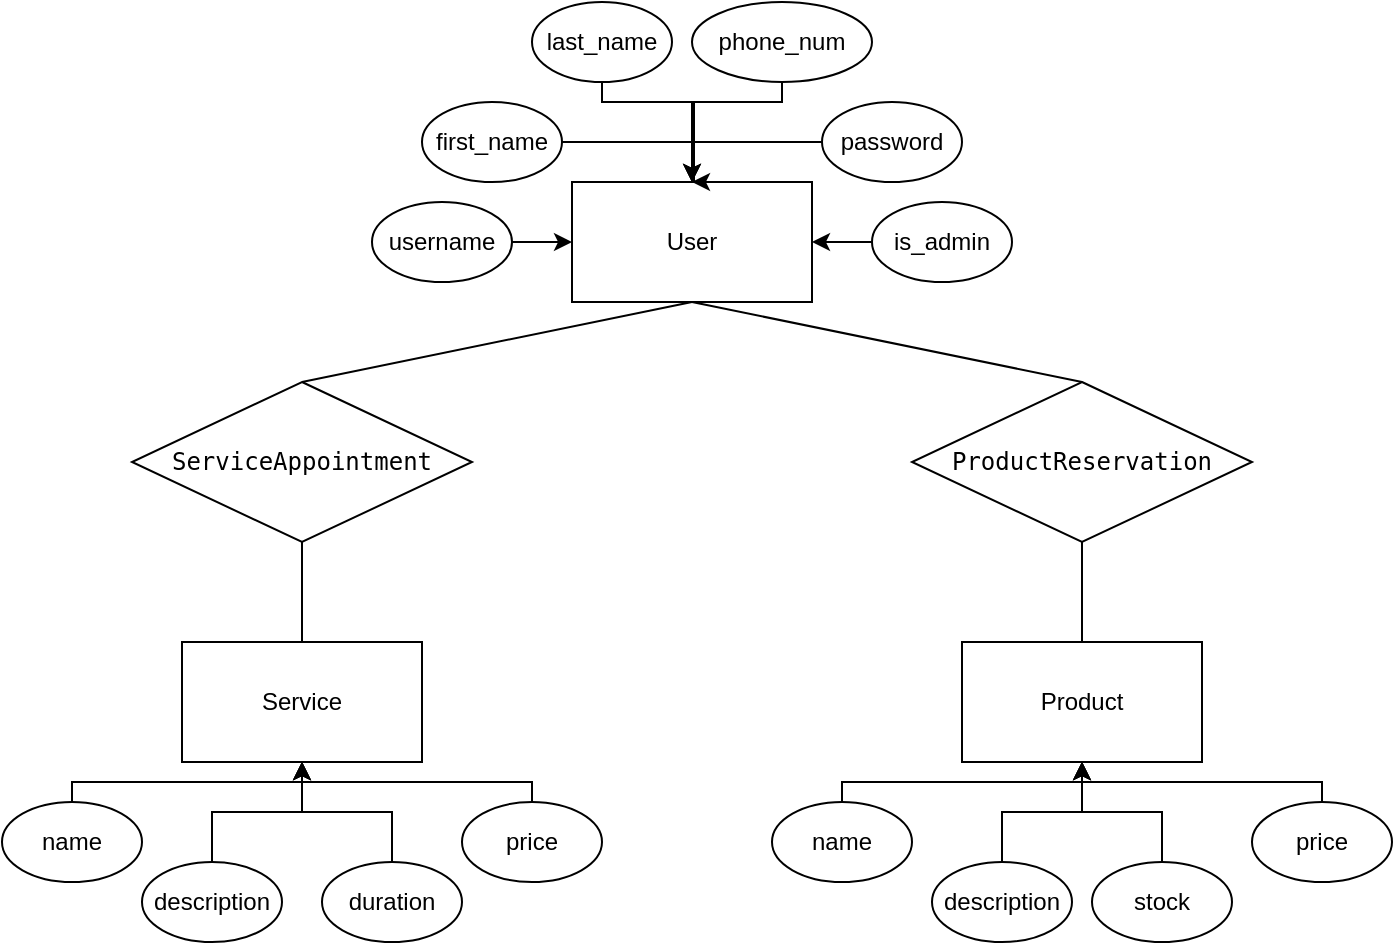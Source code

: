 <mxfile version="23.1.8" type="device">
  <diagram name="Page-1" id="r9-HM__5Ni34Kxt1TRO8">
    <mxGraphModel dx="1434" dy="790" grid="1" gridSize="10" guides="1" tooltips="1" connect="1" arrows="1" fold="1" page="1" pageScale="1" pageWidth="850" pageHeight="1100" math="0" shadow="0">
      <root>
        <mxCell id="0" />
        <mxCell id="1" parent="0" />
        <mxCell id="ZzPBkyYBF32qiiQPyrv0-1" value="User" style="rounded=0;whiteSpace=wrap;html=1;" vertex="1" parent="1">
          <mxGeometry x="655" y="690" width="120" height="60" as="geometry" />
        </mxCell>
        <mxCell id="ZzPBkyYBF32qiiQPyrv0-2" value="Service" style="rounded=0;whiteSpace=wrap;html=1;" vertex="1" parent="1">
          <mxGeometry x="460" y="920" width="120" height="60" as="geometry" />
        </mxCell>
        <mxCell id="ZzPBkyYBF32qiiQPyrv0-3" value="Product" style="rounded=0;whiteSpace=wrap;html=1;" vertex="1" parent="1">
          <mxGeometry x="850" y="920" width="120" height="60" as="geometry" />
        </mxCell>
        <mxCell id="ZzPBkyYBF32qiiQPyrv0-4" style="edgeStyle=orthogonalEdgeStyle;rounded=0;orthogonalLoop=1;jettySize=auto;html=1;entryX=0;entryY=0.5;entryDx=0;entryDy=0;" edge="1" parent="1" source="ZzPBkyYBF32qiiQPyrv0-5" target="ZzPBkyYBF32qiiQPyrv0-1">
          <mxGeometry relative="1" as="geometry" />
        </mxCell>
        <mxCell id="ZzPBkyYBF32qiiQPyrv0-5" value="username" style="ellipse;whiteSpace=wrap;html=1;" vertex="1" parent="1">
          <mxGeometry x="555" y="700" width="70" height="40" as="geometry" />
        </mxCell>
        <mxCell id="ZzPBkyYBF32qiiQPyrv0-6" style="edgeStyle=orthogonalEdgeStyle;rounded=0;orthogonalLoop=1;jettySize=auto;html=1;entryX=0.5;entryY=0;entryDx=0;entryDy=0;" edge="1" parent="1" source="ZzPBkyYBF32qiiQPyrv0-7" target="ZzPBkyYBF32qiiQPyrv0-1">
          <mxGeometry relative="1" as="geometry" />
        </mxCell>
        <mxCell id="ZzPBkyYBF32qiiQPyrv0-7" value="first_name" style="ellipse;whiteSpace=wrap;html=1;" vertex="1" parent="1">
          <mxGeometry x="580" y="650" width="70" height="40" as="geometry" />
        </mxCell>
        <mxCell id="ZzPBkyYBF32qiiQPyrv0-8" style="edgeStyle=orthogonalEdgeStyle;rounded=0;orthogonalLoop=1;jettySize=auto;html=1;entryX=0.5;entryY=0;entryDx=0;entryDy=0;" edge="1" parent="1" source="ZzPBkyYBF32qiiQPyrv0-9" target="ZzPBkyYBF32qiiQPyrv0-1">
          <mxGeometry relative="1" as="geometry">
            <Array as="points">
              <mxPoint x="670" y="650" />
              <mxPoint x="715" y="650" />
            </Array>
          </mxGeometry>
        </mxCell>
        <mxCell id="ZzPBkyYBF32qiiQPyrv0-9" value="last_name" style="ellipse;whiteSpace=wrap;html=1;" vertex="1" parent="1">
          <mxGeometry x="635" y="600" width="70" height="40" as="geometry" />
        </mxCell>
        <mxCell id="ZzPBkyYBF32qiiQPyrv0-10" style="edgeStyle=orthogonalEdgeStyle;rounded=0;orthogonalLoop=1;jettySize=auto;html=1;" edge="1" parent="1" source="ZzPBkyYBF32qiiQPyrv0-11">
          <mxGeometry relative="1" as="geometry">
            <mxPoint x="715" y="690" as="targetPoint" />
            <Array as="points">
              <mxPoint x="760" y="650" />
              <mxPoint x="716" y="650" />
              <mxPoint x="716" y="690" />
            </Array>
          </mxGeometry>
        </mxCell>
        <mxCell id="ZzPBkyYBF32qiiQPyrv0-11" value="phone_num" style="ellipse;whiteSpace=wrap;html=1;" vertex="1" parent="1">
          <mxGeometry x="715" y="600" width="90" height="40" as="geometry" />
        </mxCell>
        <mxCell id="ZzPBkyYBF32qiiQPyrv0-12" style="edgeStyle=orthogonalEdgeStyle;rounded=0;orthogonalLoop=1;jettySize=auto;html=1;" edge="1" parent="1" source="ZzPBkyYBF32qiiQPyrv0-13">
          <mxGeometry relative="1" as="geometry">
            <mxPoint x="715" y="690" as="targetPoint" />
            <Array as="points">
              <mxPoint x="715" y="670" />
            </Array>
          </mxGeometry>
        </mxCell>
        <mxCell id="ZzPBkyYBF32qiiQPyrv0-13" value="password" style="ellipse;whiteSpace=wrap;html=1;" vertex="1" parent="1">
          <mxGeometry x="780" y="650" width="70" height="40" as="geometry" />
        </mxCell>
        <mxCell id="ZzPBkyYBF32qiiQPyrv0-14" style="edgeStyle=orthogonalEdgeStyle;rounded=0;orthogonalLoop=1;jettySize=auto;html=1;entryX=1;entryY=0.5;entryDx=0;entryDy=0;" edge="1" parent="1" source="ZzPBkyYBF32qiiQPyrv0-15" target="ZzPBkyYBF32qiiQPyrv0-1">
          <mxGeometry relative="1" as="geometry" />
        </mxCell>
        <mxCell id="ZzPBkyYBF32qiiQPyrv0-15" value="is_admin" style="ellipse;whiteSpace=wrap;html=1;" vertex="1" parent="1">
          <mxGeometry x="805" y="700" width="70" height="40" as="geometry" />
        </mxCell>
        <mxCell id="ZzPBkyYBF32qiiQPyrv0-16" style="edgeStyle=orthogonalEdgeStyle;rounded=0;orthogonalLoop=1;jettySize=auto;html=1;entryX=0.5;entryY=1;entryDx=0;entryDy=0;" edge="1" parent="1" source="ZzPBkyYBF32qiiQPyrv0-17" target="ZzPBkyYBF32qiiQPyrv0-2">
          <mxGeometry relative="1" as="geometry">
            <Array as="points">
              <mxPoint x="520" y="990" />
            </Array>
          </mxGeometry>
        </mxCell>
        <mxCell id="ZzPBkyYBF32qiiQPyrv0-17" value="name" style="ellipse;whiteSpace=wrap;html=1;" vertex="1" parent="1">
          <mxGeometry x="370" y="1000" width="70" height="40" as="geometry" />
        </mxCell>
        <mxCell id="ZzPBkyYBF32qiiQPyrv0-18" style="edgeStyle=orthogonalEdgeStyle;rounded=0;orthogonalLoop=1;jettySize=auto;html=1;entryX=0.5;entryY=1;entryDx=0;entryDy=0;" edge="1" parent="1" source="ZzPBkyYBF32qiiQPyrv0-19" target="ZzPBkyYBF32qiiQPyrv0-2">
          <mxGeometry relative="1" as="geometry" />
        </mxCell>
        <mxCell id="ZzPBkyYBF32qiiQPyrv0-19" value="description" style="ellipse;whiteSpace=wrap;html=1;" vertex="1" parent="1">
          <mxGeometry x="440" y="1030" width="70" height="40" as="geometry" />
        </mxCell>
        <mxCell id="ZzPBkyYBF32qiiQPyrv0-20" style="edgeStyle=orthogonalEdgeStyle;rounded=0;orthogonalLoop=1;jettySize=auto;html=1;entryX=0.5;entryY=1;entryDx=0;entryDy=0;" edge="1" parent="1" source="ZzPBkyYBF32qiiQPyrv0-21" target="ZzPBkyYBF32qiiQPyrv0-2">
          <mxGeometry relative="1" as="geometry" />
        </mxCell>
        <mxCell id="ZzPBkyYBF32qiiQPyrv0-21" value="duration" style="ellipse;whiteSpace=wrap;html=1;" vertex="1" parent="1">
          <mxGeometry x="530" y="1030" width="70" height="40" as="geometry" />
        </mxCell>
        <mxCell id="ZzPBkyYBF32qiiQPyrv0-22" style="edgeStyle=orthogonalEdgeStyle;rounded=0;orthogonalLoop=1;jettySize=auto;html=1;entryX=0.5;entryY=1;entryDx=0;entryDy=0;" edge="1" parent="1" source="ZzPBkyYBF32qiiQPyrv0-23" target="ZzPBkyYBF32qiiQPyrv0-3">
          <mxGeometry relative="1" as="geometry">
            <Array as="points">
              <mxPoint x="1030" y="990" />
              <mxPoint x="910" y="990" />
            </Array>
          </mxGeometry>
        </mxCell>
        <mxCell id="ZzPBkyYBF32qiiQPyrv0-23" value="price&lt;br&gt;" style="ellipse;whiteSpace=wrap;html=1;" vertex="1" parent="1">
          <mxGeometry x="995" y="1000" width="70" height="40" as="geometry" />
        </mxCell>
        <mxCell id="ZzPBkyYBF32qiiQPyrv0-24" style="edgeStyle=orthogonalEdgeStyle;rounded=0;orthogonalLoop=1;jettySize=auto;html=1;entryX=0.5;entryY=1;entryDx=0;entryDy=0;" edge="1" parent="1" source="ZzPBkyYBF32qiiQPyrv0-25" target="ZzPBkyYBF32qiiQPyrv0-3">
          <mxGeometry relative="1" as="geometry">
            <Array as="points">
              <mxPoint x="790" y="990" />
              <mxPoint x="910" y="990" />
            </Array>
          </mxGeometry>
        </mxCell>
        <mxCell id="ZzPBkyYBF32qiiQPyrv0-25" value="name" style="ellipse;whiteSpace=wrap;html=1;" vertex="1" parent="1">
          <mxGeometry x="755" y="1000" width="70" height="40" as="geometry" />
        </mxCell>
        <mxCell id="ZzPBkyYBF32qiiQPyrv0-26" style="edgeStyle=orthogonalEdgeStyle;rounded=0;orthogonalLoop=1;jettySize=auto;html=1;entryX=0.5;entryY=1;entryDx=0;entryDy=0;" edge="1" parent="1" source="ZzPBkyYBF32qiiQPyrv0-27" target="ZzPBkyYBF32qiiQPyrv0-3">
          <mxGeometry relative="1" as="geometry" />
        </mxCell>
        <mxCell id="ZzPBkyYBF32qiiQPyrv0-27" value="description" style="ellipse;whiteSpace=wrap;html=1;" vertex="1" parent="1">
          <mxGeometry x="835" y="1030" width="70" height="40" as="geometry" />
        </mxCell>
        <mxCell id="ZzPBkyYBF32qiiQPyrv0-28" style="edgeStyle=orthogonalEdgeStyle;rounded=0;orthogonalLoop=1;jettySize=auto;html=1;entryX=0.5;entryY=1;entryDx=0;entryDy=0;" edge="1" parent="1" source="ZzPBkyYBF32qiiQPyrv0-29" target="ZzPBkyYBF32qiiQPyrv0-3">
          <mxGeometry relative="1" as="geometry" />
        </mxCell>
        <mxCell id="ZzPBkyYBF32qiiQPyrv0-29" value="stock" style="ellipse;whiteSpace=wrap;html=1;" vertex="1" parent="1">
          <mxGeometry x="915" y="1030" width="70" height="40" as="geometry" />
        </mxCell>
        <mxCell id="ZzPBkyYBF32qiiQPyrv0-30" style="edgeStyle=orthogonalEdgeStyle;rounded=0;orthogonalLoop=1;jettySize=auto;html=1;entryX=0.5;entryY=1;entryDx=0;entryDy=0;" edge="1" parent="1" source="ZzPBkyYBF32qiiQPyrv0-31" target="ZzPBkyYBF32qiiQPyrv0-2">
          <mxGeometry relative="1" as="geometry">
            <mxPoint x="520" y="990" as="targetPoint" />
            <Array as="points">
              <mxPoint x="520" y="990" />
            </Array>
          </mxGeometry>
        </mxCell>
        <mxCell id="ZzPBkyYBF32qiiQPyrv0-31" value="price&lt;br&gt;" style="ellipse;whiteSpace=wrap;html=1;" vertex="1" parent="1">
          <mxGeometry x="600" y="1000" width="70" height="40" as="geometry" />
        </mxCell>
        <mxCell id="ZzPBkyYBF32qiiQPyrv0-32" value="&lt;pre class=&quot;notranslate&quot;&gt;&lt;code&gt;ServiceAppointment&lt;/code&gt;&lt;/pre&gt;" style="rhombus;whiteSpace=wrap;html=1;" vertex="1" parent="1">
          <mxGeometry x="435" y="790" width="170" height="80" as="geometry" />
        </mxCell>
        <mxCell id="ZzPBkyYBF32qiiQPyrv0-33" value="" style="endArrow=none;html=1;rounded=0;exitX=0.5;exitY=0;exitDx=0;exitDy=0;entryX=0.5;entryY=1;entryDx=0;entryDy=0;" edge="1" parent="1" source="ZzPBkyYBF32qiiQPyrv0-2" target="ZzPBkyYBF32qiiQPyrv0-32">
          <mxGeometry width="50" height="50" relative="1" as="geometry">
            <mxPoint x="745" y="900" as="sourcePoint" />
            <mxPoint x="795" y="850" as="targetPoint" />
          </mxGeometry>
        </mxCell>
        <mxCell id="ZzPBkyYBF32qiiQPyrv0-34" value="" style="endArrow=none;html=1;rounded=0;entryX=0.5;entryY=1;entryDx=0;entryDy=0;exitX=0.5;exitY=0;exitDx=0;exitDy=0;" edge="1" parent="1" source="ZzPBkyYBF32qiiQPyrv0-32" target="ZzPBkyYBF32qiiQPyrv0-1">
          <mxGeometry width="50" height="50" relative="1" as="geometry">
            <mxPoint x="715" y="800" as="sourcePoint" />
            <mxPoint x="714.58" y="760" as="targetPoint" />
          </mxGeometry>
        </mxCell>
        <mxCell id="ZzPBkyYBF32qiiQPyrv0-35" value="&lt;pre class=&quot;notranslate&quot;&gt;&lt;code&gt;ProductReservation&lt;/code&gt;&lt;/pre&gt;" style="rhombus;whiteSpace=wrap;html=1;" vertex="1" parent="1">
          <mxGeometry x="825" y="790" width="170" height="80" as="geometry" />
        </mxCell>
        <mxCell id="ZzPBkyYBF32qiiQPyrv0-36" value="" style="endArrow=none;html=1;rounded=0;entryX=0.5;entryY=1;entryDx=0;entryDy=0;exitX=0.5;exitY=0;exitDx=0;exitDy=0;" edge="1" parent="1" source="ZzPBkyYBF32qiiQPyrv0-35" target="ZzPBkyYBF32qiiQPyrv0-1">
          <mxGeometry width="50" height="50" relative="1" as="geometry">
            <mxPoint x="565" y="850" as="sourcePoint" />
            <mxPoint x="615" y="800" as="targetPoint" />
          </mxGeometry>
        </mxCell>
        <mxCell id="ZzPBkyYBF32qiiQPyrv0-37" value="" style="endArrow=none;html=1;rounded=0;exitX=0.5;exitY=1;exitDx=0;exitDy=0;entryX=0.5;entryY=0;entryDx=0;entryDy=0;" edge="1" parent="1" source="ZzPBkyYBF32qiiQPyrv0-35" target="ZzPBkyYBF32qiiQPyrv0-3">
          <mxGeometry width="50" height="50" relative="1" as="geometry">
            <mxPoint x="785" y="830" as="sourcePoint" />
            <mxPoint x="835" y="780" as="targetPoint" />
            <Array as="points" />
          </mxGeometry>
        </mxCell>
      </root>
    </mxGraphModel>
  </diagram>
</mxfile>